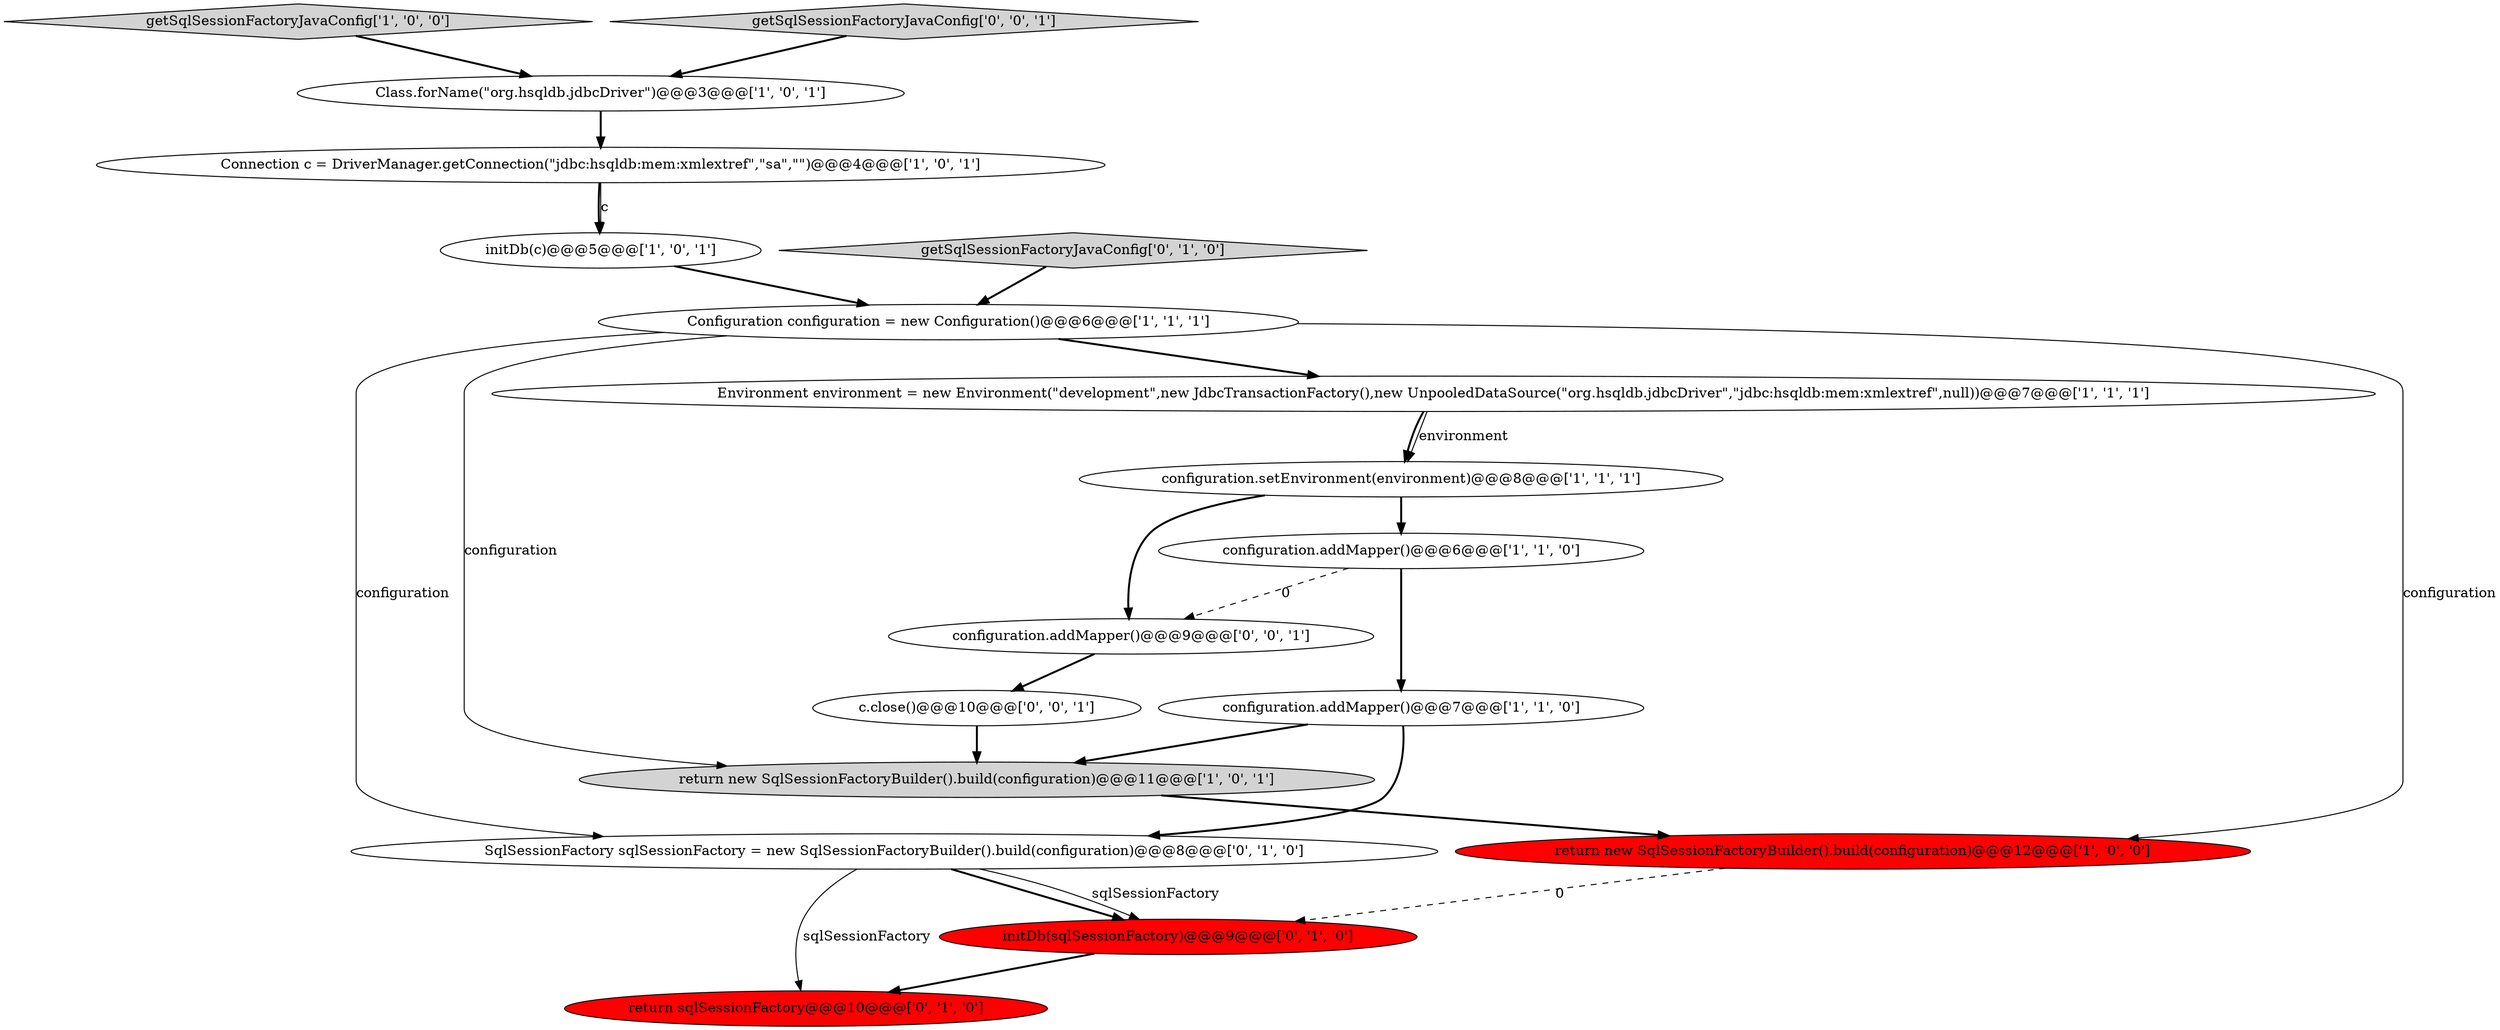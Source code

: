 digraph {
3 [style = filled, label = "getSqlSessionFactoryJavaConfig['1', '0', '0']", fillcolor = lightgray, shape = diamond image = "AAA0AAABBB1BBB"];
2 [style = filled, label = "configuration.addMapper()@@@7@@@['1', '1', '0']", fillcolor = white, shape = ellipse image = "AAA0AAABBB1BBB"];
15 [style = filled, label = "configuration.addMapper()@@@9@@@['0', '0', '1']", fillcolor = white, shape = ellipse image = "AAA0AAABBB3BBB"];
6 [style = filled, label = "initDb(c)@@@5@@@['1', '0', '1']", fillcolor = white, shape = ellipse image = "AAA0AAABBB1BBB"];
7 [style = filled, label = "Configuration configuration = new Configuration()@@@6@@@['1', '1', '1']", fillcolor = white, shape = ellipse image = "AAA0AAABBB1BBB"];
16 [style = filled, label = "c.close()@@@10@@@['0', '0', '1']", fillcolor = white, shape = ellipse image = "AAA0AAABBB3BBB"];
4 [style = filled, label = "configuration.setEnvironment(environment)@@@8@@@['1', '1', '1']", fillcolor = white, shape = ellipse image = "AAA0AAABBB1BBB"];
10 [style = filled, label = "Class.forName(\"org.hsqldb.jdbcDriver\")@@@3@@@['1', '0', '1']", fillcolor = white, shape = ellipse image = "AAA0AAABBB1BBB"];
9 [style = filled, label = "return new SqlSessionFactoryBuilder().build(configuration)@@@11@@@['1', '0', '1']", fillcolor = lightgray, shape = ellipse image = "AAA0AAABBB1BBB"];
11 [style = filled, label = "initDb(sqlSessionFactory)@@@9@@@['0', '1', '0']", fillcolor = red, shape = ellipse image = "AAA1AAABBB2BBB"];
12 [style = filled, label = "SqlSessionFactory sqlSessionFactory = new SqlSessionFactoryBuilder().build(configuration)@@@8@@@['0', '1', '0']", fillcolor = white, shape = ellipse image = "AAA0AAABBB2BBB"];
1 [style = filled, label = "return new SqlSessionFactoryBuilder().build(configuration)@@@12@@@['1', '0', '0']", fillcolor = red, shape = ellipse image = "AAA1AAABBB1BBB"];
17 [style = filled, label = "getSqlSessionFactoryJavaConfig['0', '0', '1']", fillcolor = lightgray, shape = diamond image = "AAA0AAABBB3BBB"];
14 [style = filled, label = "getSqlSessionFactoryJavaConfig['0', '1', '0']", fillcolor = lightgray, shape = diamond image = "AAA0AAABBB2BBB"];
8 [style = filled, label = "Environment environment = new Environment(\"development\",new JdbcTransactionFactory(),new UnpooledDataSource(\"org.hsqldb.jdbcDriver\",\"jdbc:hsqldb:mem:xmlextref\",null))@@@7@@@['1', '1', '1']", fillcolor = white, shape = ellipse image = "AAA0AAABBB1BBB"];
5 [style = filled, label = "configuration.addMapper()@@@6@@@['1', '1', '0']", fillcolor = white, shape = ellipse image = "AAA0AAABBB1BBB"];
0 [style = filled, label = "Connection c = DriverManager.getConnection(\"jdbc:hsqldb:mem:xmlextref\",\"sa\",\"\")@@@4@@@['1', '0', '1']", fillcolor = white, shape = ellipse image = "AAA0AAABBB1BBB"];
13 [style = filled, label = "return sqlSessionFactory@@@10@@@['0', '1', '0']", fillcolor = red, shape = ellipse image = "AAA1AAABBB2BBB"];
17->10 [style = bold, label=""];
0->6 [style = bold, label=""];
4->15 [style = bold, label=""];
12->11 [style = bold, label=""];
12->13 [style = solid, label="sqlSessionFactory"];
2->9 [style = bold, label=""];
7->8 [style = bold, label=""];
15->16 [style = bold, label=""];
2->12 [style = bold, label=""];
14->7 [style = bold, label=""];
3->10 [style = bold, label=""];
5->2 [style = bold, label=""];
1->11 [style = dashed, label="0"];
7->12 [style = solid, label="configuration"];
11->13 [style = bold, label=""];
10->0 [style = bold, label=""];
0->6 [style = solid, label="c"];
8->4 [style = solid, label="environment"];
8->4 [style = bold, label=""];
7->9 [style = solid, label="configuration"];
6->7 [style = bold, label=""];
9->1 [style = bold, label=""];
12->11 [style = solid, label="sqlSessionFactory"];
5->15 [style = dashed, label="0"];
7->1 [style = solid, label="configuration"];
4->5 [style = bold, label=""];
16->9 [style = bold, label=""];
}
